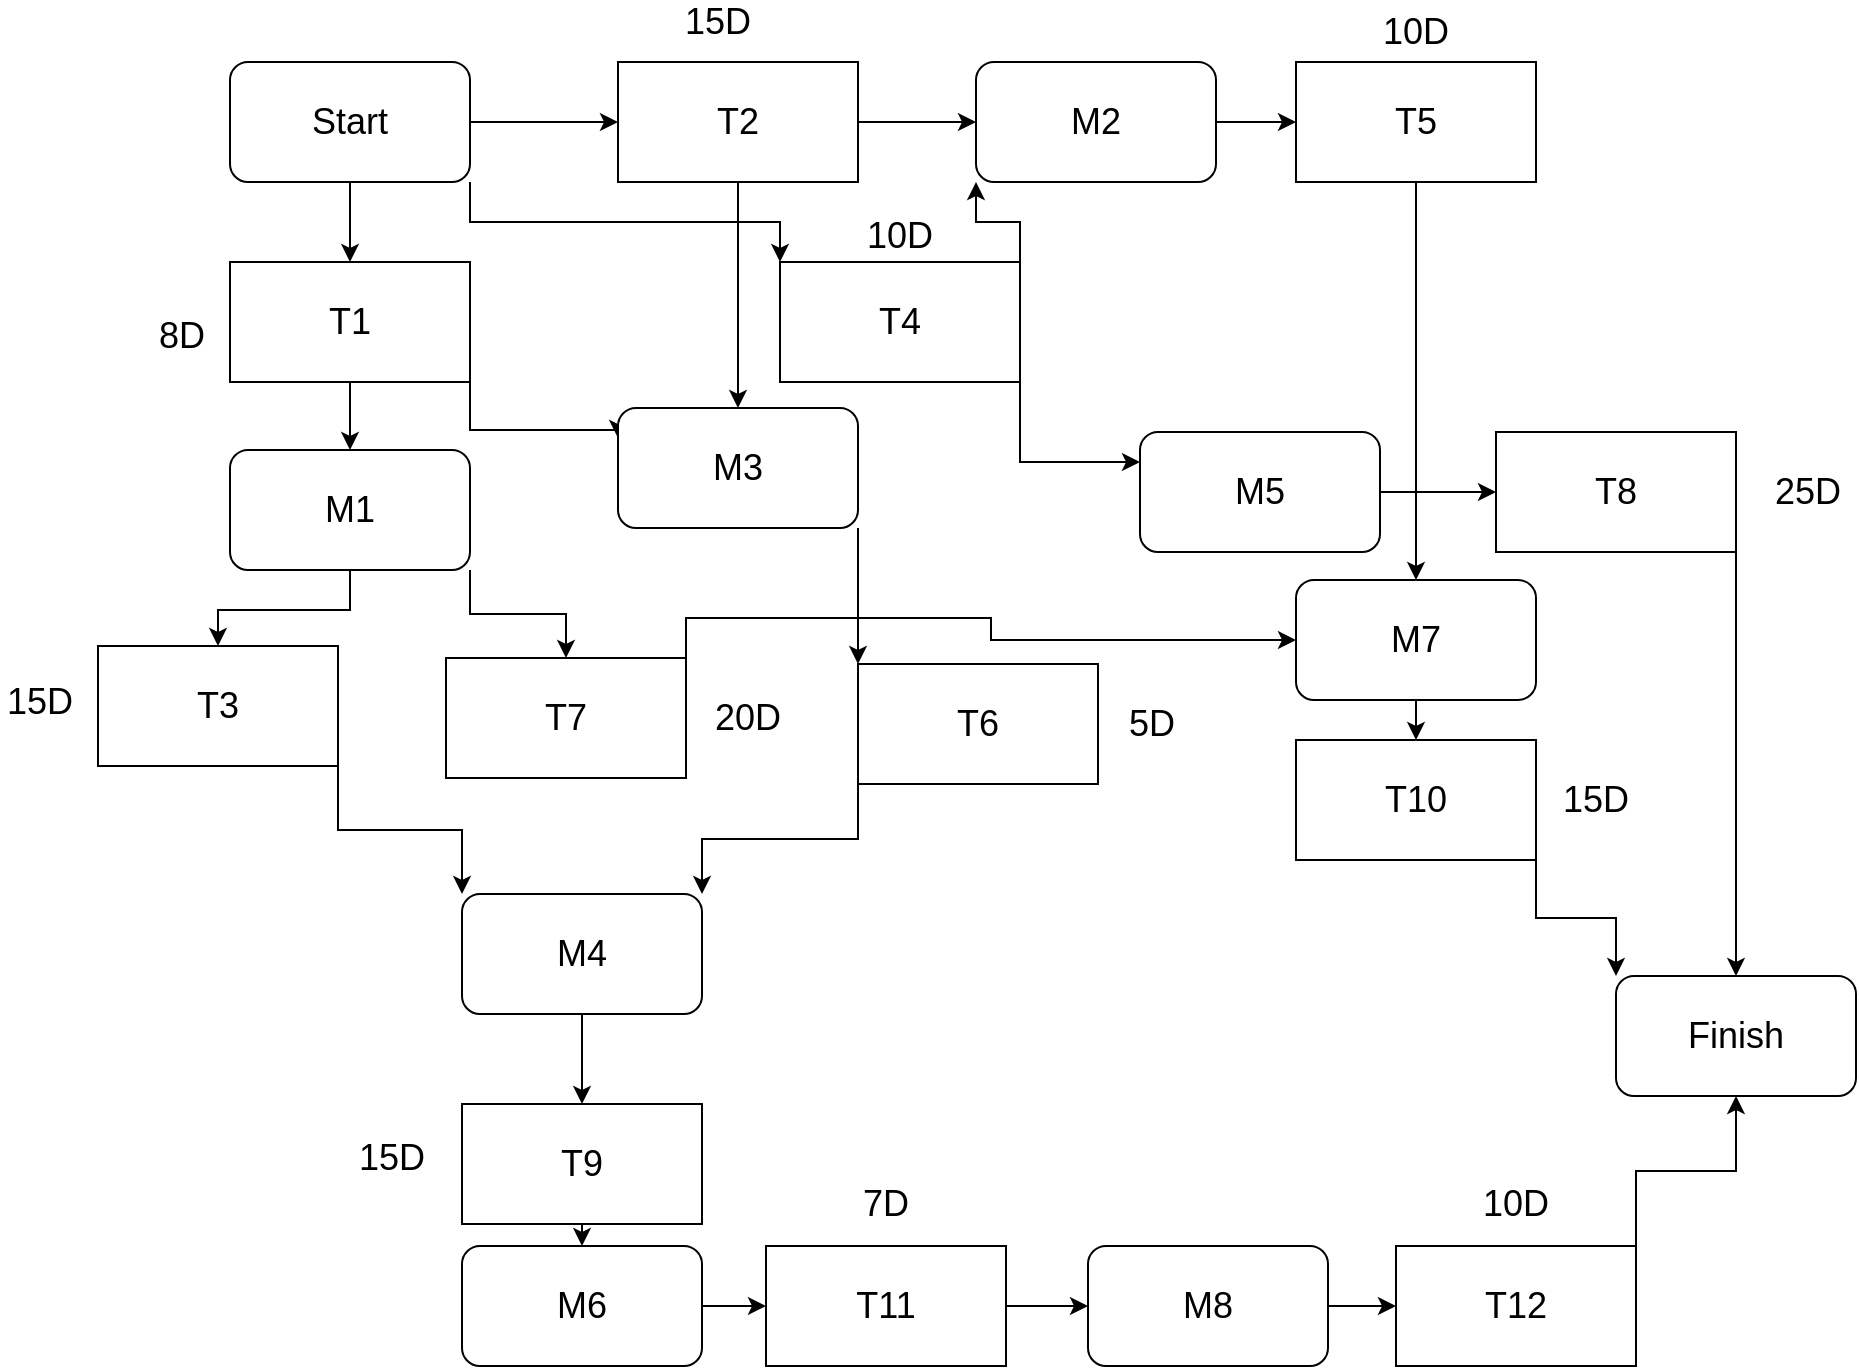 <mxfile version="13.10.6" type="device"><diagram id="zu4FOMH9ImzZS0rNxDXl" name="Page-1"><mxGraphModel dx="2153" dy="1522" grid="0" gridSize="10" guides="1" tooltips="1" connect="1" arrows="1" fold="1" page="0" pageScale="1" pageWidth="827" pageHeight="1169" math="0" shadow="0"><root><mxCell id="0"/><mxCell id="1" parent="0"/><mxCell id="482GyEXk49pMHPH7Z9iT-27" style="edgeStyle=orthogonalEdgeStyle;rounded=0;orthogonalLoop=1;jettySize=auto;html=1;exitX=0.5;exitY=1;exitDx=0;exitDy=0;entryX=0.5;entryY=0;entryDx=0;entryDy=0;fontSize=18;" parent="1" source="482GyEXk49pMHPH7Z9iT-4" target="482GyEXk49pMHPH7Z9iT-16" edge="1"><mxGeometry relative="1" as="geometry"/></mxCell><mxCell id="482GyEXk49pMHPH7Z9iT-36" style="edgeStyle=orthogonalEdgeStyle;rounded=0;orthogonalLoop=1;jettySize=auto;html=1;exitX=1;exitY=1;exitDx=0;exitDy=0;entryX=0;entryY=0.25;entryDx=0;entryDy=0;fontSize=18;" parent="1" source="482GyEXk49pMHPH7Z9iT-4" target="482GyEXk49pMHPH7Z9iT-18" edge="1"><mxGeometry relative="1" as="geometry"><Array as="points"><mxPoint x="-59" y="-261"/></Array></mxGeometry></mxCell><mxCell id="482GyEXk49pMHPH7Z9iT-4" value="T1" style="rounded=0;whiteSpace=wrap;html=1;fontSize=18;" parent="1" vertex="1"><mxGeometry x="-179" y="-345" width="120" height="60" as="geometry"/></mxCell><mxCell id="482GyEXk49pMHPH7Z9iT-32" style="edgeStyle=orthogonalEdgeStyle;rounded=0;orthogonalLoop=1;jettySize=auto;html=1;exitX=1;exitY=0.5;exitDx=0;exitDy=0;entryX=0;entryY=0.5;entryDx=0;entryDy=0;fontSize=18;" parent="1" source="482GyEXk49pMHPH7Z9iT-5" target="482GyEXk49pMHPH7Z9iT-17" edge="1"><mxGeometry relative="1" as="geometry"/></mxCell><mxCell id="482GyEXk49pMHPH7Z9iT-35" style="edgeStyle=orthogonalEdgeStyle;rounded=0;orthogonalLoop=1;jettySize=auto;html=1;exitX=0.5;exitY=1;exitDx=0;exitDy=0;entryX=0.5;entryY=0;entryDx=0;entryDy=0;fontSize=18;" parent="1" source="482GyEXk49pMHPH7Z9iT-5" target="482GyEXk49pMHPH7Z9iT-18" edge="1"><mxGeometry relative="1" as="geometry"/></mxCell><mxCell id="482GyEXk49pMHPH7Z9iT-5" value="T2" style="rounded=0;whiteSpace=wrap;html=1;fontSize=18;" parent="1" vertex="1"><mxGeometry x="15" y="-445" width="120" height="60" as="geometry"/></mxCell><mxCell id="482GyEXk49pMHPH7Z9iT-41" style="edgeStyle=orthogonalEdgeStyle;rounded=0;orthogonalLoop=1;jettySize=auto;html=1;exitX=1;exitY=1;exitDx=0;exitDy=0;entryX=0;entryY=0;entryDx=0;entryDy=0;fontSize=18;" parent="1" source="482GyEXk49pMHPH7Z9iT-6" target="482GyEXk49pMHPH7Z9iT-19" edge="1"><mxGeometry relative="1" as="geometry"/></mxCell><mxCell id="482GyEXk49pMHPH7Z9iT-6" value="T3" style="rounded=0;whiteSpace=wrap;html=1;fontSize=18;" parent="1" vertex="1"><mxGeometry x="-245" y="-153" width="120" height="60" as="geometry"/></mxCell><mxCell id="482GyEXk49pMHPH7Z9iT-44" style="edgeStyle=orthogonalEdgeStyle;rounded=0;orthogonalLoop=1;jettySize=auto;html=1;exitX=0.5;exitY=1;exitDx=0;exitDy=0;entryX=0.5;entryY=0;entryDx=0;entryDy=0;fontSize=18;" parent="1" source="482GyEXk49pMHPH7Z9iT-7" target="482GyEXk49pMHPH7Z9iT-23" edge="1"><mxGeometry relative="1" as="geometry"/></mxCell><mxCell id="482GyEXk49pMHPH7Z9iT-7" value="T5" style="rounded=0;whiteSpace=wrap;html=1;fontSize=18;" parent="1" vertex="1"><mxGeometry x="354" y="-445" width="120" height="60" as="geometry"/></mxCell><mxCell id="482GyEXk49pMHPH7Z9iT-33" style="edgeStyle=orthogonalEdgeStyle;rounded=0;orthogonalLoop=1;jettySize=auto;html=1;exitX=1;exitY=0;exitDx=0;exitDy=0;entryX=0;entryY=1;entryDx=0;entryDy=0;fontSize=18;" parent="1" source="482GyEXk49pMHPH7Z9iT-8" target="482GyEXk49pMHPH7Z9iT-17" edge="1"><mxGeometry relative="1" as="geometry"/></mxCell><mxCell id="482GyEXk49pMHPH7Z9iT-38" style="edgeStyle=orthogonalEdgeStyle;rounded=0;orthogonalLoop=1;jettySize=auto;html=1;exitX=1;exitY=1;exitDx=0;exitDy=0;entryX=0;entryY=0.25;entryDx=0;entryDy=0;fontSize=18;" parent="1" source="482GyEXk49pMHPH7Z9iT-8" target="482GyEXk49pMHPH7Z9iT-20" edge="1"><mxGeometry relative="1" as="geometry"/></mxCell><mxCell id="482GyEXk49pMHPH7Z9iT-8" value="T4" style="rounded=0;whiteSpace=wrap;html=1;fontSize=18;" parent="1" vertex="1"><mxGeometry x="96" y="-345" width="120" height="60" as="geometry"/></mxCell><mxCell id="482GyEXk49pMHPH7Z9iT-42" style="edgeStyle=orthogonalEdgeStyle;rounded=0;orthogonalLoop=1;jettySize=auto;html=1;exitX=0;exitY=1;exitDx=0;exitDy=0;entryX=1;entryY=0;entryDx=0;entryDy=0;fontSize=18;" parent="1" source="482GyEXk49pMHPH7Z9iT-9" target="482GyEXk49pMHPH7Z9iT-19" edge="1"><mxGeometry relative="1" as="geometry"/></mxCell><mxCell id="482GyEXk49pMHPH7Z9iT-9" value="T6" style="rounded=0;whiteSpace=wrap;html=1;fontSize=18;" parent="1" vertex="1"><mxGeometry x="135" y="-144" width="120" height="60" as="geometry"/></mxCell><mxCell id="482GyEXk49pMHPH7Z9iT-57" style="edgeStyle=orthogonalEdgeStyle;rounded=0;orthogonalLoop=1;jettySize=auto;html=1;exitX=1;exitY=1;exitDx=0;exitDy=0;entryX=0;entryY=0;entryDx=0;entryDy=0;fontSize=18;" parent="1" source="482GyEXk49pMHPH7Z9iT-10" target="482GyEXk49pMHPH7Z9iT-25" edge="1"><mxGeometry relative="1" as="geometry"/></mxCell><mxCell id="482GyEXk49pMHPH7Z9iT-10" value="T10" style="rounded=0;whiteSpace=wrap;html=1;fontSize=18;" parent="1" vertex="1"><mxGeometry x="354" y="-106" width="120" height="60" as="geometry"/></mxCell><mxCell id="482GyEXk49pMHPH7Z9iT-48" style="edgeStyle=orthogonalEdgeStyle;rounded=0;orthogonalLoop=1;jettySize=auto;html=1;exitX=0.5;exitY=1;exitDx=0;exitDy=0;entryX=0.5;entryY=0;entryDx=0;entryDy=0;fontSize=18;" parent="1" source="482GyEXk49pMHPH7Z9iT-11" target="482GyEXk49pMHPH7Z9iT-21" edge="1"><mxGeometry relative="1" as="geometry"/></mxCell><mxCell id="482GyEXk49pMHPH7Z9iT-11" value="T9" style="rounded=0;whiteSpace=wrap;html=1;fontSize=18;" parent="1" vertex="1"><mxGeometry x="-63" y="76" width="120" height="60" as="geometry"/></mxCell><mxCell id="482GyEXk49pMHPH7Z9iT-45" style="edgeStyle=orthogonalEdgeStyle;rounded=0;orthogonalLoop=1;jettySize=auto;html=1;exitX=1;exitY=0;exitDx=0;exitDy=0;fontSize=18;" parent="1" source="482GyEXk49pMHPH7Z9iT-12" target="482GyEXk49pMHPH7Z9iT-23" edge="1"><mxGeometry relative="1" as="geometry"/></mxCell><mxCell id="482GyEXk49pMHPH7Z9iT-12" value="T7" style="rounded=0;whiteSpace=wrap;html=1;fontSize=18;" parent="1" vertex="1"><mxGeometry x="-71" y="-147" width="120" height="60" as="geometry"/></mxCell><mxCell id="482GyEXk49pMHPH7Z9iT-58" style="edgeStyle=orthogonalEdgeStyle;rounded=0;orthogonalLoop=1;jettySize=auto;html=1;exitX=1;exitY=1;exitDx=0;exitDy=0;fontSize=18;" parent="1" source="482GyEXk49pMHPH7Z9iT-13" target="482GyEXk49pMHPH7Z9iT-25" edge="1"><mxGeometry relative="1" as="geometry"/></mxCell><mxCell id="482GyEXk49pMHPH7Z9iT-13" value="T8" style="rounded=0;whiteSpace=wrap;html=1;fontSize=18;" parent="1" vertex="1"><mxGeometry x="454" y="-260" width="120" height="60" as="geometry"/></mxCell><mxCell id="482GyEXk49pMHPH7Z9iT-54" style="edgeStyle=orthogonalEdgeStyle;rounded=0;orthogonalLoop=1;jettySize=auto;html=1;exitX=1;exitY=0.5;exitDx=0;exitDy=0;entryX=0;entryY=0.5;entryDx=0;entryDy=0;fontSize=18;" parent="1" source="482GyEXk49pMHPH7Z9iT-14" target="482GyEXk49pMHPH7Z9iT-22" edge="1"><mxGeometry relative="1" as="geometry"/></mxCell><mxCell id="482GyEXk49pMHPH7Z9iT-14" value="T11" style="rounded=0;whiteSpace=wrap;html=1;fontSize=18;" parent="1" vertex="1"><mxGeometry x="89" y="147" width="120" height="60" as="geometry"/></mxCell><mxCell id="482GyEXk49pMHPH7Z9iT-56" style="edgeStyle=orthogonalEdgeStyle;rounded=0;orthogonalLoop=1;jettySize=auto;html=1;exitX=1;exitY=0;exitDx=0;exitDy=0;fontSize=18;" parent="1" source="482GyEXk49pMHPH7Z9iT-15" target="482GyEXk49pMHPH7Z9iT-25" edge="1"><mxGeometry relative="1" as="geometry"/></mxCell><mxCell id="482GyEXk49pMHPH7Z9iT-15" value="T12" style="rounded=0;whiteSpace=wrap;html=1;fontSize=18;" parent="1" vertex="1"><mxGeometry x="404" y="147" width="120" height="60" as="geometry"/></mxCell><mxCell id="482GyEXk49pMHPH7Z9iT-28" style="edgeStyle=orthogonalEdgeStyle;rounded=0;orthogonalLoop=1;jettySize=auto;html=1;exitX=0.5;exitY=1;exitDx=0;exitDy=0;entryX=0.5;entryY=0;entryDx=0;entryDy=0;fontSize=18;" parent="1" source="482GyEXk49pMHPH7Z9iT-16" target="482GyEXk49pMHPH7Z9iT-6" edge="1"><mxGeometry relative="1" as="geometry"/></mxCell><mxCell id="482GyEXk49pMHPH7Z9iT-37" style="edgeStyle=orthogonalEdgeStyle;rounded=0;orthogonalLoop=1;jettySize=auto;html=1;exitX=1;exitY=1;exitDx=0;exitDy=0;fontSize=18;" parent="1" source="482GyEXk49pMHPH7Z9iT-16" target="482GyEXk49pMHPH7Z9iT-12" edge="1"><mxGeometry relative="1" as="geometry"/></mxCell><mxCell id="482GyEXk49pMHPH7Z9iT-16" value="M1" style="rounded=1;whiteSpace=wrap;html=1;fontSize=18;" parent="1" vertex="1"><mxGeometry x="-179" y="-251" width="120" height="60" as="geometry"/></mxCell><mxCell id="482GyEXk49pMHPH7Z9iT-34" style="edgeStyle=orthogonalEdgeStyle;rounded=0;orthogonalLoop=1;jettySize=auto;html=1;exitX=1;exitY=0.5;exitDx=0;exitDy=0;fontSize=18;" parent="1" source="482GyEXk49pMHPH7Z9iT-17" target="482GyEXk49pMHPH7Z9iT-7" edge="1"><mxGeometry relative="1" as="geometry"/></mxCell><mxCell id="482GyEXk49pMHPH7Z9iT-17" value="M2" style="rounded=1;whiteSpace=wrap;html=1;fontSize=18;" parent="1" vertex="1"><mxGeometry x="194" y="-445" width="120" height="60" as="geometry"/></mxCell><mxCell id="482GyEXk49pMHPH7Z9iT-40" style="edgeStyle=orthogonalEdgeStyle;rounded=0;orthogonalLoop=1;jettySize=auto;html=1;exitX=1;exitY=1;exitDx=0;exitDy=0;entryX=0;entryY=0;entryDx=0;entryDy=0;fontSize=18;" parent="1" source="482GyEXk49pMHPH7Z9iT-18" target="482GyEXk49pMHPH7Z9iT-9" edge="1"><mxGeometry relative="1" as="geometry"/></mxCell><mxCell id="482GyEXk49pMHPH7Z9iT-18" value="M3" style="rounded=1;whiteSpace=wrap;html=1;fontSize=18;" parent="1" vertex="1"><mxGeometry x="15" y="-272" width="120" height="60" as="geometry"/></mxCell><mxCell id="482GyEXk49pMHPH7Z9iT-43" style="edgeStyle=orthogonalEdgeStyle;rounded=0;orthogonalLoop=1;jettySize=auto;html=1;exitX=0.5;exitY=1;exitDx=0;exitDy=0;entryX=0.5;entryY=0;entryDx=0;entryDy=0;fontSize=18;" parent="1" source="482GyEXk49pMHPH7Z9iT-19" target="482GyEXk49pMHPH7Z9iT-11" edge="1"><mxGeometry relative="1" as="geometry"/></mxCell><mxCell id="482GyEXk49pMHPH7Z9iT-19" value="M4" style="rounded=1;whiteSpace=wrap;html=1;fontSize=18;" parent="1" vertex="1"><mxGeometry x="-63" y="-29" width="120" height="60" as="geometry"/></mxCell><mxCell id="482GyEXk49pMHPH7Z9iT-39" style="edgeStyle=orthogonalEdgeStyle;rounded=0;orthogonalLoop=1;jettySize=auto;html=1;exitX=1;exitY=0.5;exitDx=0;exitDy=0;entryX=0;entryY=0.5;entryDx=0;entryDy=0;fontSize=18;" parent="1" source="482GyEXk49pMHPH7Z9iT-20" target="482GyEXk49pMHPH7Z9iT-13" edge="1"><mxGeometry relative="1" as="geometry"/></mxCell><mxCell id="482GyEXk49pMHPH7Z9iT-20" value="M5" style="rounded=1;whiteSpace=wrap;html=1;fontSize=18;" parent="1" vertex="1"><mxGeometry x="276" y="-260" width="120" height="60" as="geometry"/></mxCell><mxCell id="482GyEXk49pMHPH7Z9iT-53" style="edgeStyle=orthogonalEdgeStyle;rounded=0;orthogonalLoop=1;jettySize=auto;html=1;exitX=1;exitY=0.5;exitDx=0;exitDy=0;entryX=0;entryY=0.5;entryDx=0;entryDy=0;fontSize=18;" parent="1" source="482GyEXk49pMHPH7Z9iT-21" target="482GyEXk49pMHPH7Z9iT-14" edge="1"><mxGeometry relative="1" as="geometry"/></mxCell><mxCell id="482GyEXk49pMHPH7Z9iT-21" value="M6" style="rounded=1;whiteSpace=wrap;html=1;fontSize=18;" parent="1" vertex="1"><mxGeometry x="-63" y="147" width="120" height="60" as="geometry"/></mxCell><mxCell id="482GyEXk49pMHPH7Z9iT-55" style="edgeStyle=orthogonalEdgeStyle;rounded=0;orthogonalLoop=1;jettySize=auto;html=1;exitX=1;exitY=0.5;exitDx=0;exitDy=0;entryX=0;entryY=0.5;entryDx=0;entryDy=0;fontSize=18;" parent="1" source="482GyEXk49pMHPH7Z9iT-22" target="482GyEXk49pMHPH7Z9iT-15" edge="1"><mxGeometry relative="1" as="geometry"/></mxCell><mxCell id="482GyEXk49pMHPH7Z9iT-22" value="M8" style="rounded=1;whiteSpace=wrap;html=1;fontSize=18;" parent="1" vertex="1"><mxGeometry x="250" y="147" width="120" height="60" as="geometry"/></mxCell><mxCell id="482GyEXk49pMHPH7Z9iT-46" style="edgeStyle=orthogonalEdgeStyle;rounded=0;orthogonalLoop=1;jettySize=auto;html=1;exitX=0.5;exitY=1;exitDx=0;exitDy=0;entryX=0.5;entryY=0;entryDx=0;entryDy=0;fontSize=18;" parent="1" source="482GyEXk49pMHPH7Z9iT-23" target="482GyEXk49pMHPH7Z9iT-10" edge="1"><mxGeometry relative="1" as="geometry"/></mxCell><mxCell id="482GyEXk49pMHPH7Z9iT-23" value="M7" style="rounded=1;whiteSpace=wrap;html=1;fontSize=18;" parent="1" vertex="1"><mxGeometry x="354" y="-186" width="120" height="60" as="geometry"/></mxCell><mxCell id="482GyEXk49pMHPH7Z9iT-26" style="edgeStyle=orthogonalEdgeStyle;rounded=0;orthogonalLoop=1;jettySize=auto;html=1;exitX=0.5;exitY=1;exitDx=0;exitDy=0;entryX=0.5;entryY=0;entryDx=0;entryDy=0;fontSize=18;" parent="1" source="482GyEXk49pMHPH7Z9iT-24" target="482GyEXk49pMHPH7Z9iT-4" edge="1"><mxGeometry relative="1" as="geometry"/></mxCell><mxCell id="482GyEXk49pMHPH7Z9iT-29" style="edgeStyle=orthogonalEdgeStyle;rounded=0;orthogonalLoop=1;jettySize=auto;html=1;exitX=1;exitY=0.5;exitDx=0;exitDy=0;entryX=0;entryY=0.5;entryDx=0;entryDy=0;fontSize=18;" parent="1" source="482GyEXk49pMHPH7Z9iT-24" target="482GyEXk49pMHPH7Z9iT-5" edge="1"><mxGeometry relative="1" as="geometry"/></mxCell><mxCell id="482GyEXk49pMHPH7Z9iT-30" style="edgeStyle=orthogonalEdgeStyle;rounded=0;orthogonalLoop=1;jettySize=auto;html=1;exitX=1;exitY=1;exitDx=0;exitDy=0;entryX=0;entryY=0;entryDx=0;entryDy=0;fontSize=18;" parent="1" source="482GyEXk49pMHPH7Z9iT-24" target="482GyEXk49pMHPH7Z9iT-8" edge="1"><mxGeometry relative="1" as="geometry"/></mxCell><mxCell id="482GyEXk49pMHPH7Z9iT-24" value="Start" style="rounded=1;whiteSpace=wrap;html=1;fontSize=18;" parent="1" vertex="1"><mxGeometry x="-179" y="-445" width="120" height="60" as="geometry"/></mxCell><mxCell id="482GyEXk49pMHPH7Z9iT-25" value="Finish" style="rounded=1;whiteSpace=wrap;html=1;fontSize=18;" parent="1" vertex="1"><mxGeometry x="514" y="12" width="120" height="60" as="geometry"/></mxCell><mxCell id="482GyEXk49pMHPH7Z9iT-59" value="8D" style="text;html=1;strokeColor=none;fillColor=none;align=center;verticalAlign=middle;whiteSpace=wrap;rounded=0;fontSize=18;" parent="1" vertex="1"><mxGeometry x="-223" y="-324" width="40" height="31" as="geometry"/></mxCell><mxCell id="482GyEXk49pMHPH7Z9iT-61" value="15D" style="text;html=1;strokeColor=none;fillColor=none;align=center;verticalAlign=middle;whiteSpace=wrap;rounded=0;fontSize=18;" parent="1" vertex="1"><mxGeometry x="45" y="-475" width="40" height="20" as="geometry"/></mxCell><mxCell id="482GyEXk49pMHPH7Z9iT-62" value="15D" style="text;html=1;strokeColor=none;fillColor=none;align=center;verticalAlign=middle;whiteSpace=wrap;rounded=0;fontSize=18;" parent="1" vertex="1"><mxGeometry x="-294" y="-135" width="40" height="20" as="geometry"/></mxCell><mxCell id="482GyEXk49pMHPH7Z9iT-63" value="10D" style="text;html=1;strokeColor=none;fillColor=none;align=center;verticalAlign=middle;whiteSpace=wrap;rounded=0;fontSize=18;" parent="1" vertex="1"><mxGeometry x="136" y="-368" width="40" height="20" as="geometry"/></mxCell><mxCell id="482GyEXk49pMHPH7Z9iT-64" value="10D" style="text;html=1;strokeColor=none;fillColor=none;align=center;verticalAlign=middle;whiteSpace=wrap;rounded=0;fontSize=18;" parent="1" vertex="1"><mxGeometry x="394" y="-470" width="40" height="20" as="geometry"/></mxCell><mxCell id="482GyEXk49pMHPH7Z9iT-66" value="5D" style="text;html=1;strokeColor=none;fillColor=none;align=center;verticalAlign=middle;whiteSpace=wrap;rounded=0;fontSize=18;" parent="1" vertex="1"><mxGeometry x="262" y="-124" width="40" height="20" as="geometry"/></mxCell><mxCell id="482GyEXk49pMHPH7Z9iT-67" value="20D" style="text;html=1;strokeColor=none;fillColor=none;align=center;verticalAlign=middle;whiteSpace=wrap;rounded=0;fontSize=18;" parent="1" vertex="1"><mxGeometry x="60" y="-127" width="40" height="20" as="geometry"/></mxCell><mxCell id="482GyEXk49pMHPH7Z9iT-68" value="15D" style="text;html=1;strokeColor=none;fillColor=none;align=center;verticalAlign=middle;whiteSpace=wrap;rounded=0;fontSize=18;" parent="1" vertex="1"><mxGeometry x="-118" y="93" width="40" height="20" as="geometry"/></mxCell><mxCell id="482GyEXk49pMHPH7Z9iT-69" value="7D" style="text;html=1;strokeColor=none;fillColor=none;align=center;verticalAlign=middle;whiteSpace=wrap;rounded=0;fontSize=18;" parent="1" vertex="1"><mxGeometry x="129" y="116" width="40" height="20" as="geometry"/></mxCell><mxCell id="482GyEXk49pMHPH7Z9iT-70" value="10D" style="text;html=1;strokeColor=none;fillColor=none;align=center;verticalAlign=middle;whiteSpace=wrap;rounded=0;fontSize=18;" parent="1" vertex="1"><mxGeometry x="444" y="116" width="40" height="20" as="geometry"/></mxCell><mxCell id="482GyEXk49pMHPH7Z9iT-71" value="15D" style="text;html=1;strokeColor=none;fillColor=none;align=center;verticalAlign=middle;whiteSpace=wrap;rounded=0;fontSize=18;" parent="1" vertex="1"><mxGeometry x="484" y="-86" width="40" height="20" as="geometry"/></mxCell><mxCell id="482GyEXk49pMHPH7Z9iT-72" value="25D" style="text;html=1;strokeColor=none;fillColor=none;align=center;verticalAlign=middle;whiteSpace=wrap;rounded=0;fontSize=18;" parent="1" vertex="1"><mxGeometry x="590" y="-240" width="40" height="20" as="geometry"/></mxCell></root></mxGraphModel></diagram></mxfile>